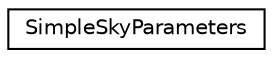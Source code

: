 digraph "Graphical Class Hierarchy"
{
 // LATEX_PDF_SIZE
  edge [fontname="Helvetica",fontsize="10",labelfontname="Helvetica",labelfontsize="10"];
  node [fontname="Helvetica",fontsize="10",shape=record];
  rankdir="LR";
  Node0 [label="SimpleSkyParameters",height=0.2,width=0.4,color="black", fillcolor="white", style="filled",URL="$struct_simple_sky_parameters.html",tooltip=" "];
}
